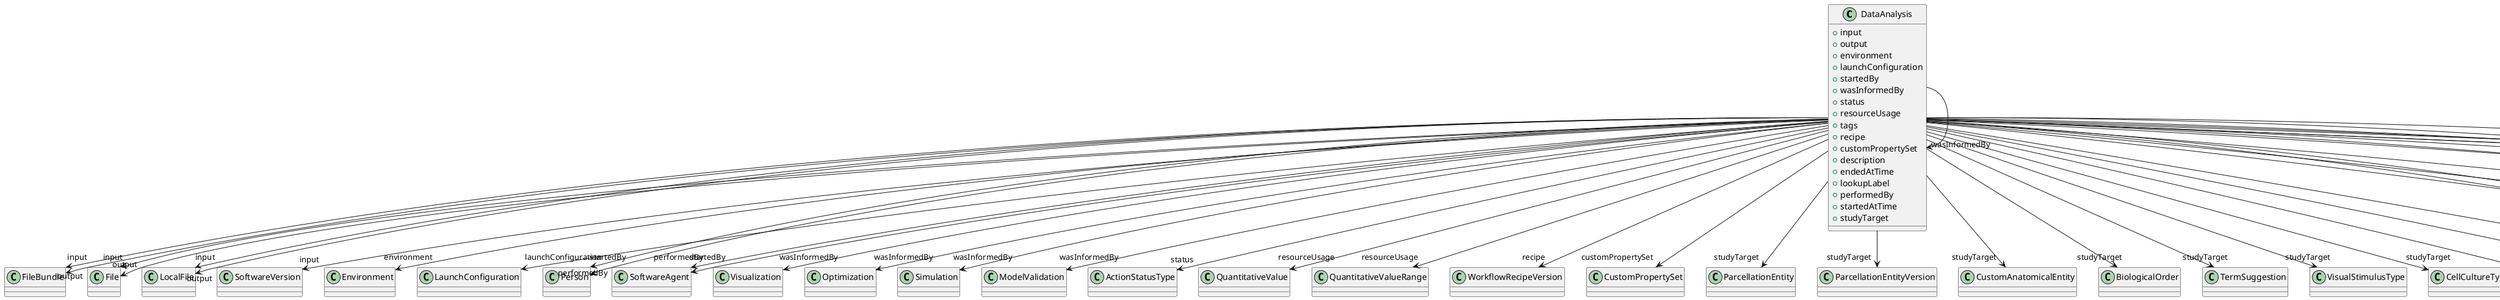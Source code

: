 @startuml
class DataAnalysis {
+input
+output
+environment
+launchConfiguration
+startedBy
+wasInformedBy
+status
+resourceUsage
+tags
+recipe
+customPropertySet
+description
+endedAtTime
+lookupLabel
+performedBy
+startedAtTime
+studyTarget

}
DataAnalysis -d-> "input" FileBundle
DataAnalysis -d-> "input" File
DataAnalysis -d-> "input" LocalFile
DataAnalysis -d-> "input" SoftwareVersion
DataAnalysis -d-> "output" FileBundle
DataAnalysis -d-> "output" File
DataAnalysis -d-> "output" LocalFile
DataAnalysis -d-> "environment" Environment
DataAnalysis -d-> "launchConfiguration" LaunchConfiguration
DataAnalysis -d-> "startedBy" Person
DataAnalysis -d-> "startedBy" SoftwareAgent
DataAnalysis -d-> "wasInformedBy" Visualization
DataAnalysis -d-> "wasInformedBy" Optimization
DataAnalysis -d-> "wasInformedBy" Simulation
DataAnalysis -d-> "wasInformedBy" ModelValidation
DataAnalysis -d-> "wasInformedBy" DataAnalysis
DataAnalysis -d-> "status" ActionStatusType
DataAnalysis -d-> "resourceUsage" QuantitativeValue
DataAnalysis -d-> "resourceUsage" QuantitativeValueRange
DataAnalysis -d-> "recipe" WorkflowRecipeVersion
DataAnalysis -d-> "customPropertySet" CustomPropertySet
DataAnalysis -d-> "performedBy" SoftwareAgent
DataAnalysis -d-> "performedBy" Person
DataAnalysis -d-> "studyTarget" ParcellationEntity
DataAnalysis -d-> "studyTarget" ParcellationEntityVersion
DataAnalysis -d-> "studyTarget" CustomAnatomicalEntity
DataAnalysis -d-> "studyTarget" BiologicalOrder
DataAnalysis -d-> "studyTarget" TermSuggestion
DataAnalysis -d-> "studyTarget" VisualStimulusType
DataAnalysis -d-> "studyTarget" CellCultureType
DataAnalysis -d-> "studyTarget" MolecularEntity
DataAnalysis -d-> "studyTarget" GeneticStrainType
DataAnalysis -d-> "studyTarget" GustatoryStimulusType
DataAnalysis -d-> "studyTarget" Organ
DataAnalysis -d-> "studyTarget" Disease
DataAnalysis -d-> "studyTarget" TactileStimulusType
DataAnalysis -d-> "studyTarget" AuditoryStimulusType
DataAnalysis -d-> "studyTarget" UBERONParcellation
DataAnalysis -d-> "studyTarget" BiologicalSex
DataAnalysis -d-> "studyTarget" Species
DataAnalysis -d-> "studyTarget" OpticalStimulusType
DataAnalysis -d-> "studyTarget" DiseaseModel
DataAnalysis -d-> "studyTarget" OlfactoryStimulusType
DataAnalysis -d-> "studyTarget" Handedness
DataAnalysis -d-> "studyTarget" ElectricalStimulusType
DataAnalysis -d-> "studyTarget" CellType
DataAnalysis -d-> "studyTarget" BreedingType
DataAnalysis -d-> "studyTarget" SubcellularEntity

@enduml